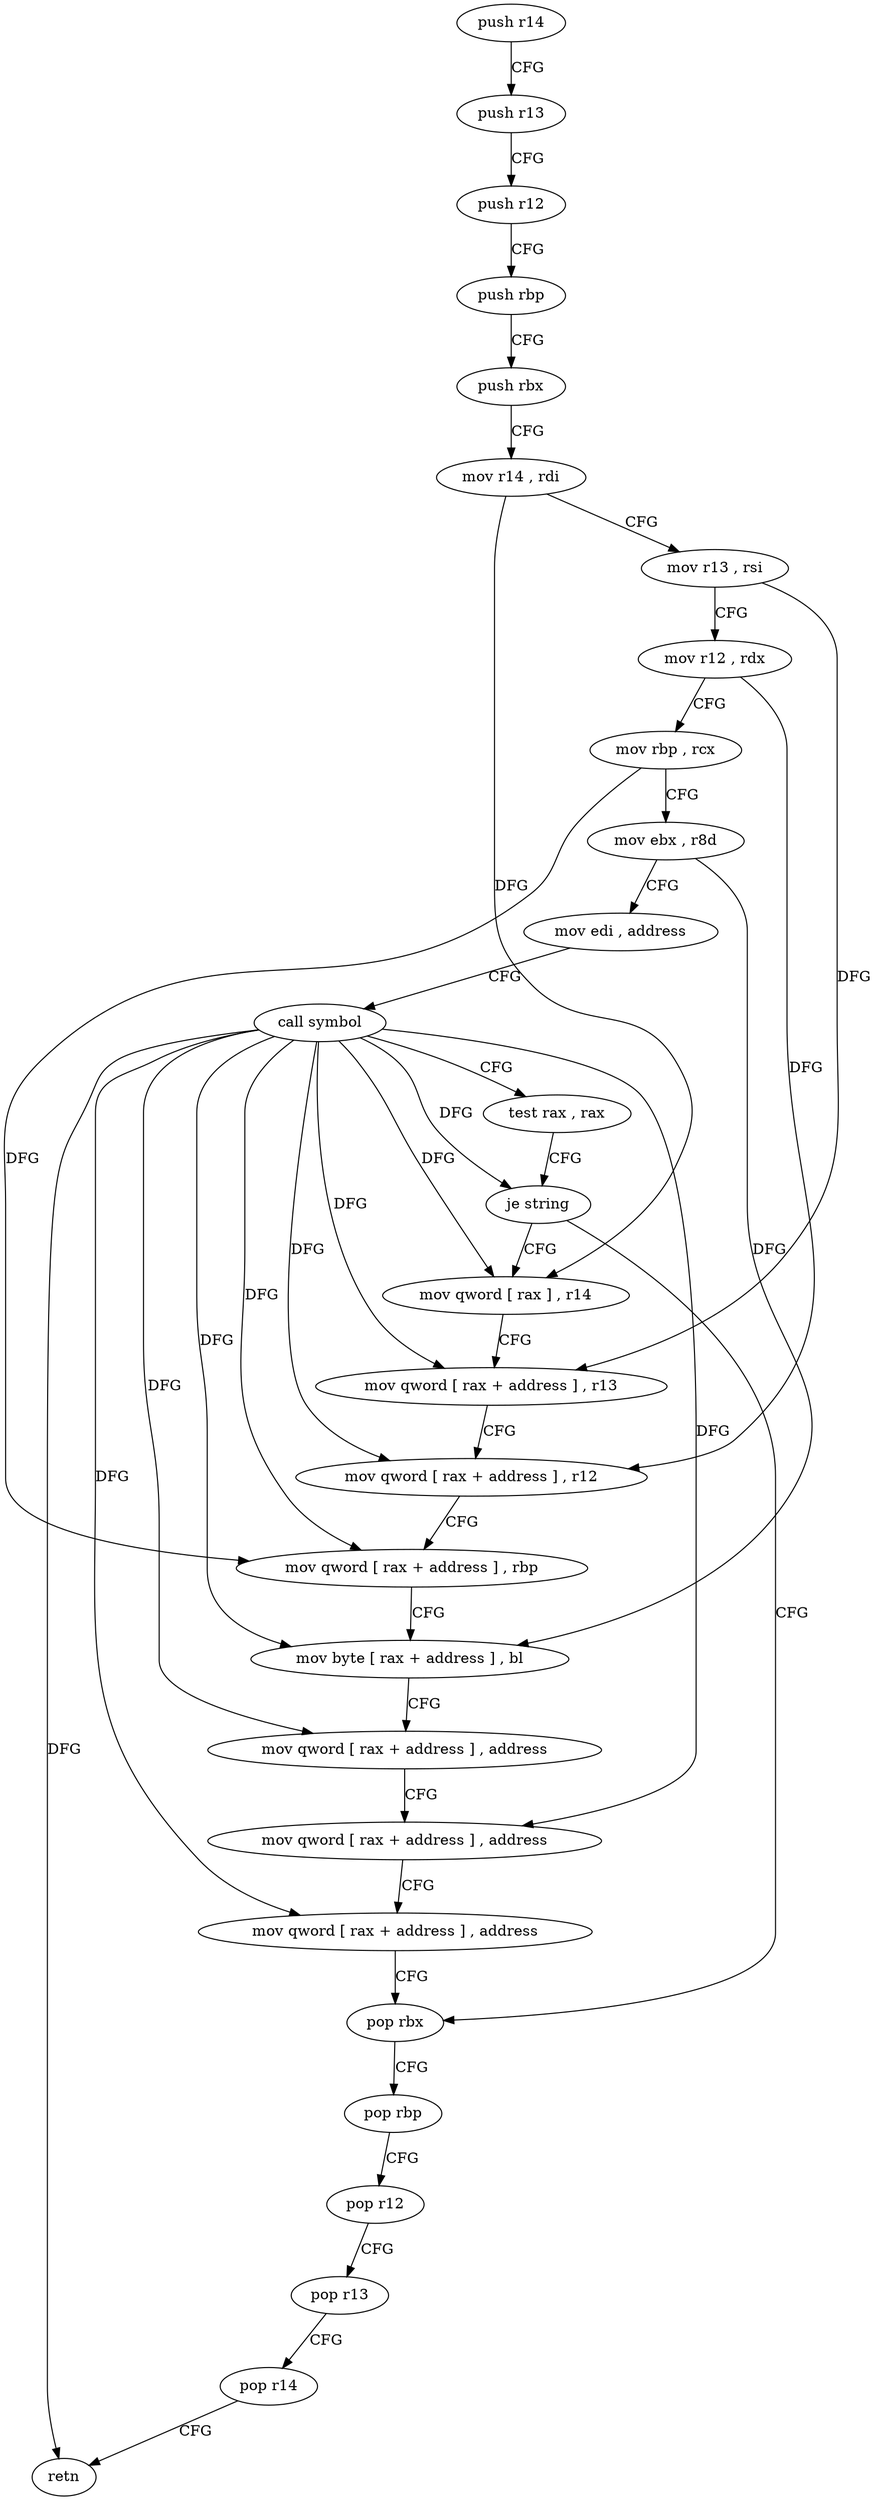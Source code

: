 digraph "func" {
"159349" [label = "push r14" ]
"159351" [label = "push r13" ]
"159353" [label = "push r12" ]
"159355" [label = "push rbp" ]
"159356" [label = "push rbx" ]
"159357" [label = "mov r14 , rdi" ]
"159360" [label = "mov r13 , rsi" ]
"159363" [label = "mov r12 , rdx" ]
"159366" [label = "mov rbp , rcx" ]
"159369" [label = "mov ebx , r8d" ]
"159372" [label = "mov edi , address" ]
"159377" [label = "call symbol" ]
"159382" [label = "test rax , rax" ]
"159385" [label = "je string" ]
"159429" [label = "pop rbx" ]
"159387" [label = "mov qword [ rax ] , r14" ]
"159430" [label = "pop rbp" ]
"159431" [label = "pop r12" ]
"159433" [label = "pop r13" ]
"159435" [label = "pop r14" ]
"159437" [label = "retn" ]
"159390" [label = "mov qword [ rax + address ] , r13" ]
"159394" [label = "mov qword [ rax + address ] , r12" ]
"159398" [label = "mov qword [ rax + address ] , rbp" ]
"159402" [label = "mov byte [ rax + address ] , bl" ]
"159405" [label = "mov qword [ rax + address ] , address" ]
"159413" [label = "mov qword [ rax + address ] , address" ]
"159421" [label = "mov qword [ rax + address ] , address" ]
"159349" -> "159351" [ label = "CFG" ]
"159351" -> "159353" [ label = "CFG" ]
"159353" -> "159355" [ label = "CFG" ]
"159355" -> "159356" [ label = "CFG" ]
"159356" -> "159357" [ label = "CFG" ]
"159357" -> "159360" [ label = "CFG" ]
"159357" -> "159387" [ label = "DFG" ]
"159360" -> "159363" [ label = "CFG" ]
"159360" -> "159390" [ label = "DFG" ]
"159363" -> "159366" [ label = "CFG" ]
"159363" -> "159394" [ label = "DFG" ]
"159366" -> "159369" [ label = "CFG" ]
"159366" -> "159398" [ label = "DFG" ]
"159369" -> "159372" [ label = "CFG" ]
"159369" -> "159402" [ label = "DFG" ]
"159372" -> "159377" [ label = "CFG" ]
"159377" -> "159382" [ label = "CFG" ]
"159377" -> "159385" [ label = "DFG" ]
"159377" -> "159437" [ label = "DFG" ]
"159377" -> "159387" [ label = "DFG" ]
"159377" -> "159390" [ label = "DFG" ]
"159377" -> "159394" [ label = "DFG" ]
"159377" -> "159398" [ label = "DFG" ]
"159377" -> "159402" [ label = "DFG" ]
"159377" -> "159405" [ label = "DFG" ]
"159377" -> "159413" [ label = "DFG" ]
"159377" -> "159421" [ label = "DFG" ]
"159382" -> "159385" [ label = "CFG" ]
"159385" -> "159429" [ label = "CFG" ]
"159385" -> "159387" [ label = "CFG" ]
"159429" -> "159430" [ label = "CFG" ]
"159387" -> "159390" [ label = "CFG" ]
"159430" -> "159431" [ label = "CFG" ]
"159431" -> "159433" [ label = "CFG" ]
"159433" -> "159435" [ label = "CFG" ]
"159435" -> "159437" [ label = "CFG" ]
"159390" -> "159394" [ label = "CFG" ]
"159394" -> "159398" [ label = "CFG" ]
"159398" -> "159402" [ label = "CFG" ]
"159402" -> "159405" [ label = "CFG" ]
"159405" -> "159413" [ label = "CFG" ]
"159413" -> "159421" [ label = "CFG" ]
"159421" -> "159429" [ label = "CFG" ]
}
